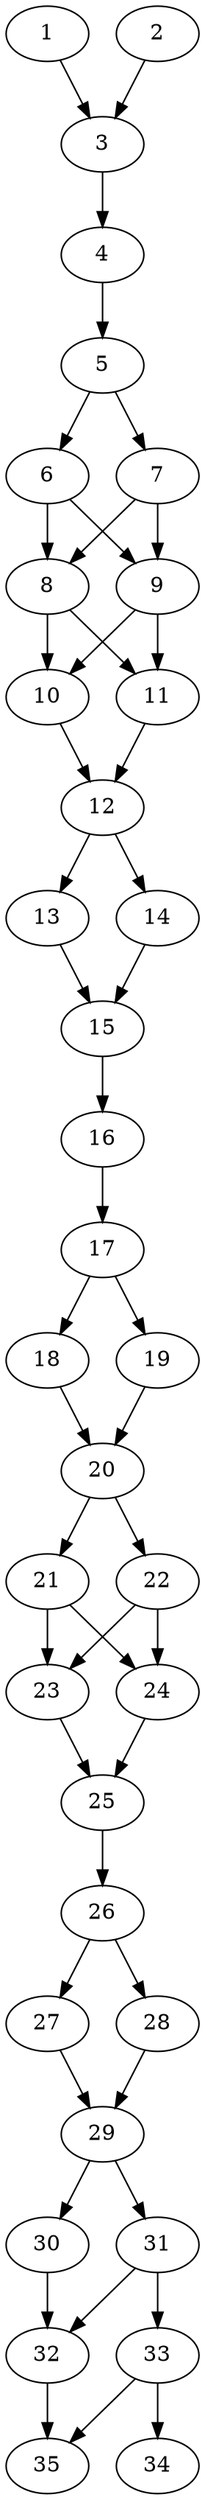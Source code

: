 // DAG automatically generated by daggen at Thu Oct  3 14:05:36 2019
// ./daggen --dot -n 35 --ccr 0.3 --fat 0.3 --regular 0.5 --density 0.9 --mindata 5242880 --maxdata 52428800 
digraph G {
  1 [size="154030080", alpha="0.11", expect_size="46209024"] 
  1 -> 3 [size ="46209024"]
  2 [size="20572160", alpha="0.04", expect_size="6171648"] 
  2 -> 3 [size ="6171648"]
  3 [size="117422080", alpha="0.02", expect_size="35226624"] 
  3 -> 4 [size ="35226624"]
  4 [size="148462933", alpha="0.10", expect_size="44538880"] 
  4 -> 5 [size ="44538880"]
  5 [size="124378453", alpha="0.05", expect_size="37313536"] 
  5 -> 6 [size ="37313536"]
  5 -> 7 [size ="37313536"]
  6 [size="148459520", alpha="0.08", expect_size="44537856"] 
  6 -> 8 [size ="44537856"]
  6 -> 9 [size ="44537856"]
  7 [size="166171307", alpha="0.01", expect_size="49851392"] 
  7 -> 8 [size ="49851392"]
  7 -> 9 [size ="49851392"]
  8 [size="51558400", alpha="0.12", expect_size="15467520"] 
  8 -> 10 [size ="15467520"]
  8 -> 11 [size ="15467520"]
  9 [size="98129920", alpha="0.05", expect_size="29438976"] 
  9 -> 10 [size ="29438976"]
  9 -> 11 [size ="29438976"]
  10 [size="167164587", alpha="0.00", expect_size="50149376"] 
  10 -> 12 [size ="50149376"]
  11 [size="161802240", alpha="0.07", expect_size="48540672"] 
  11 -> 12 [size ="48540672"]
  12 [size="89125547", alpha="0.04", expect_size="26737664"] 
  12 -> 13 [size ="26737664"]
  12 -> 14 [size ="26737664"]
  13 [size="119463253", alpha="0.18", expect_size="35838976"] 
  13 -> 15 [size ="35838976"]
  14 [size="134454613", alpha="0.15", expect_size="40336384"] 
  14 -> 15 [size ="40336384"]
  15 [size="55944533", alpha="0.03", expect_size="16783360"] 
  15 -> 16 [size ="16783360"]
  16 [size="93709653", alpha="0.03", expect_size="28112896"] 
  16 -> 17 [size ="28112896"]
  17 [size="156180480", alpha="0.09", expect_size="46854144"] 
  17 -> 18 [size ="46854144"]
  17 -> 19 [size ="46854144"]
  18 [size="162420053", alpha="0.16", expect_size="48726016"] 
  18 -> 20 [size ="48726016"]
  19 [size="102516053", alpha="0.06", expect_size="30754816"] 
  19 -> 20 [size ="30754816"]
  20 [size="138359467", alpha="0.10", expect_size="41507840"] 
  20 -> 21 [size ="41507840"]
  20 -> 22 [size ="41507840"]
  21 [size="141489493", alpha="0.11", expect_size="42446848"] 
  21 -> 23 [size ="42446848"]
  21 -> 24 [size ="42446848"]
  22 [size="37386240", alpha="0.12", expect_size="11215872"] 
  22 -> 23 [size ="11215872"]
  22 -> 24 [size ="11215872"]
  23 [size="66556587", alpha="0.06", expect_size="19966976"] 
  23 -> 25 [size ="19966976"]
  24 [size="51425280", alpha="0.16", expect_size="15427584"] 
  24 -> 25 [size ="15427584"]
  25 [size="170690560", alpha="0.01", expect_size="51207168"] 
  25 -> 26 [size ="51207168"]
  26 [size="33440427", alpha="0.02", expect_size="10032128"] 
  26 -> 27 [size ="10032128"]
  26 -> 28 [size ="10032128"]
  27 [size="54121813", alpha="0.01", expect_size="16236544"] 
  27 -> 29 [size ="16236544"]
  28 [size="128788480", alpha="0.05", expect_size="38636544"] 
  28 -> 29 [size ="38636544"]
  29 [size="95692800", alpha="0.20", expect_size="28707840"] 
  29 -> 30 [size ="28707840"]
  29 -> 31 [size ="28707840"]
  30 [size="144902827", alpha="0.13", expect_size="43470848"] 
  30 -> 32 [size ="43470848"]
  31 [size="64365227", alpha="0.05", expect_size="19309568"] 
  31 -> 32 [size ="19309568"]
  31 -> 33 [size ="19309568"]
  32 [size="147920213", alpha="0.06", expect_size="44376064"] 
  32 -> 35 [size ="44376064"]
  33 [size="84094293", alpha="0.20", expect_size="25228288"] 
  33 -> 34 [size ="25228288"]
  33 -> 35 [size ="25228288"]
  34 [size="130116267", alpha="0.08", expect_size="39034880"] 
  35 [size="102403413", alpha="0.02", expect_size="30721024"] 
}
